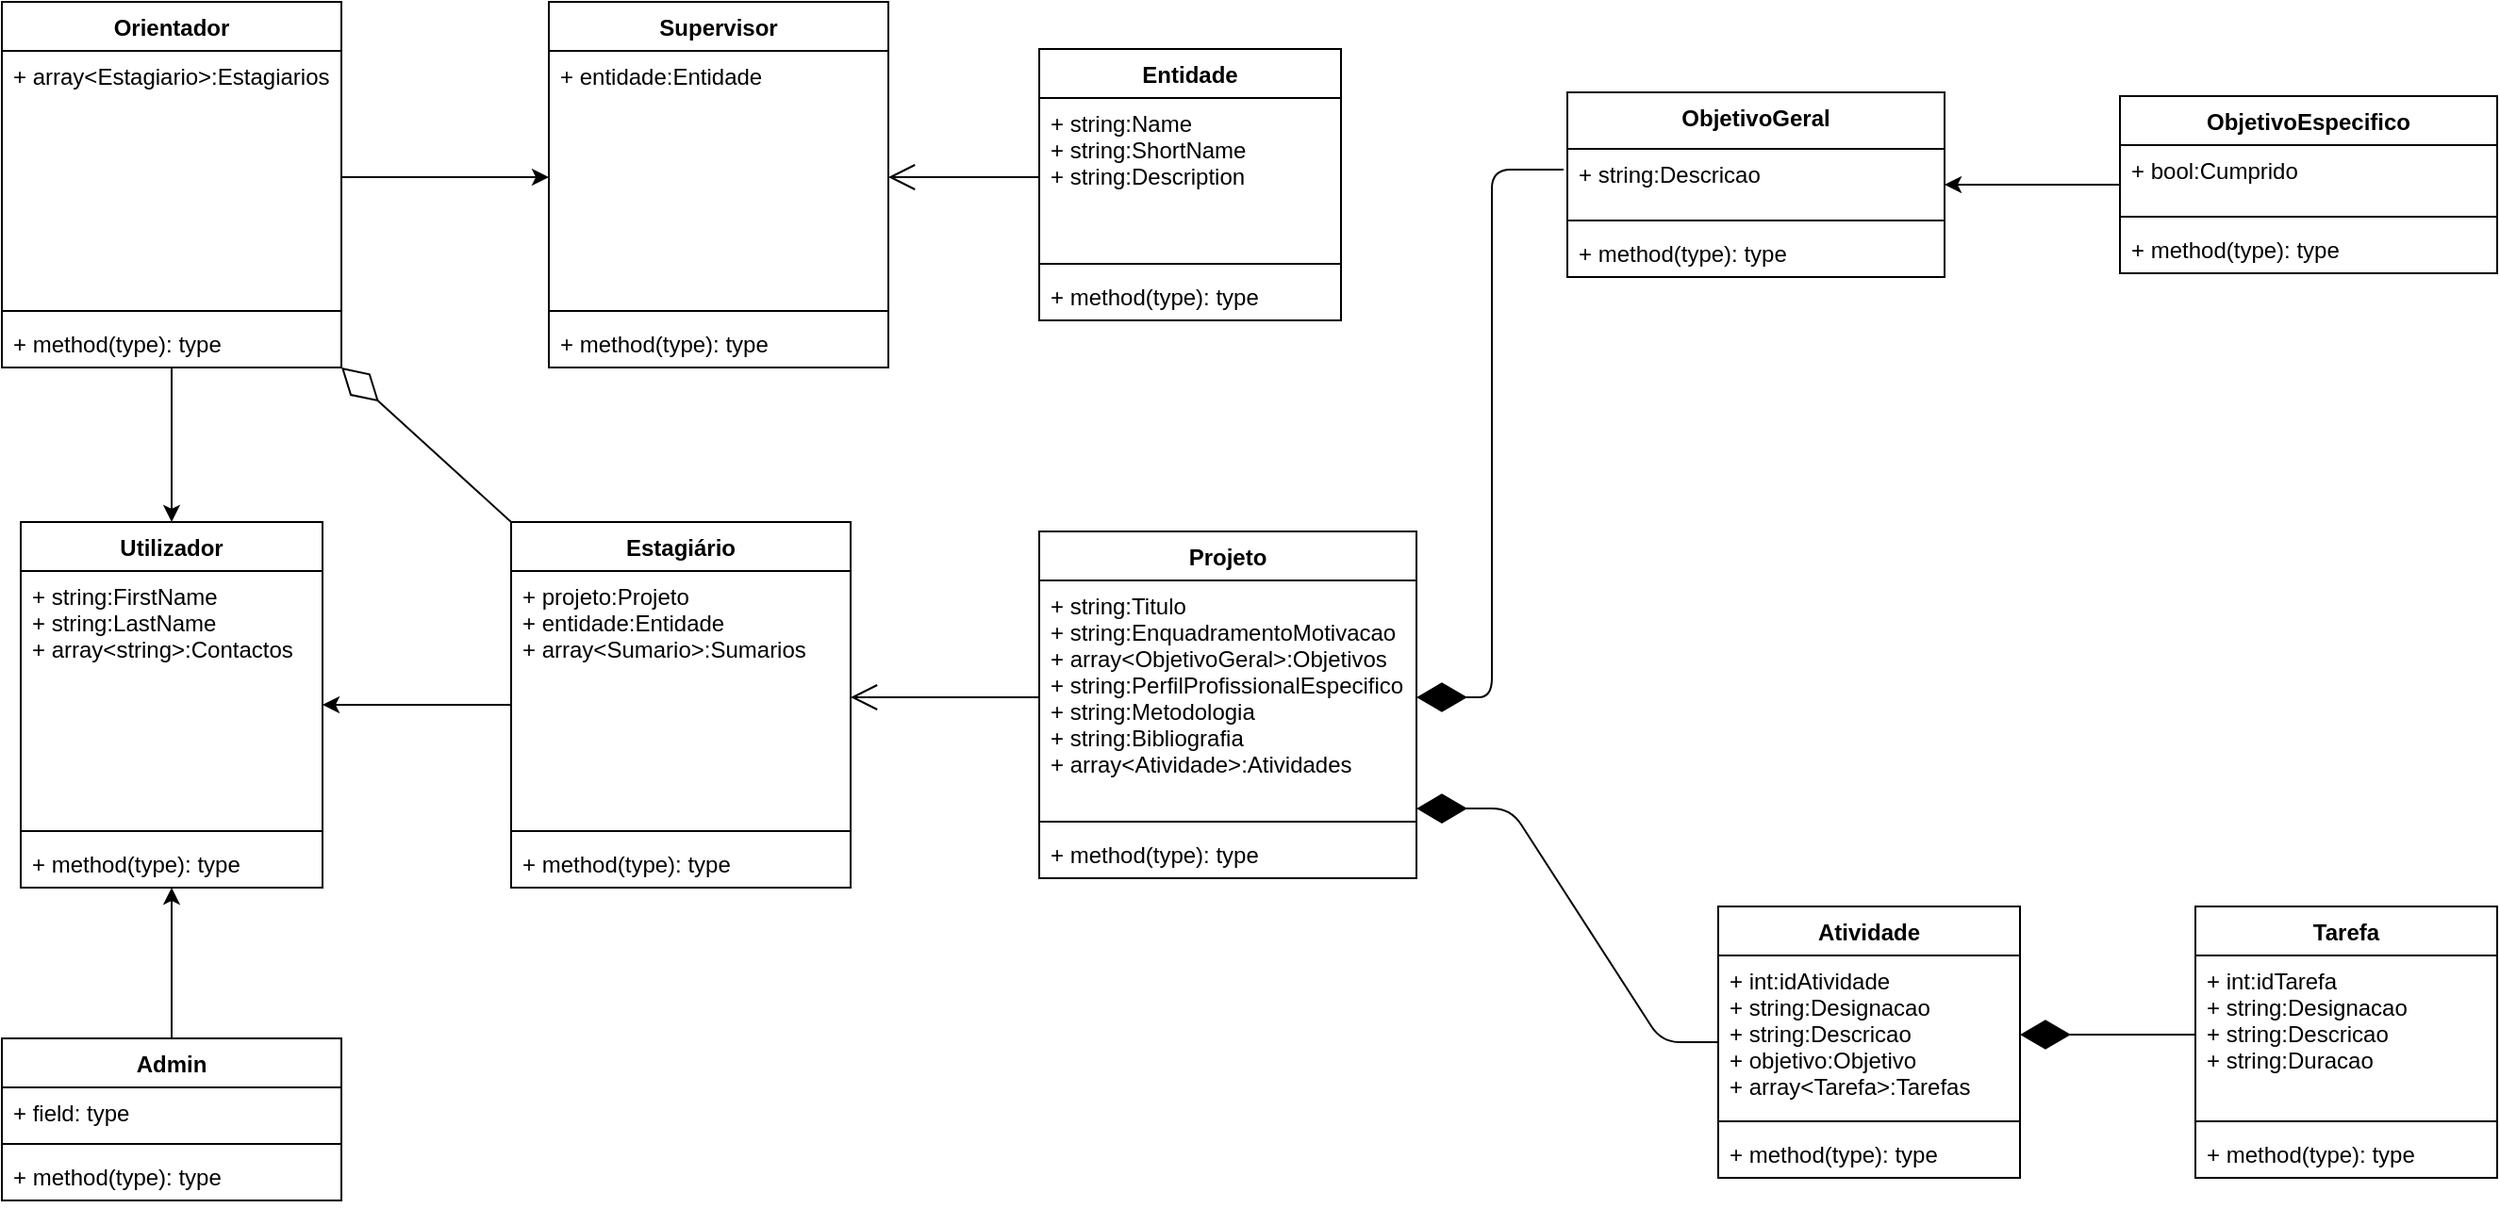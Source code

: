 <mxfile version="13.8.0" type="device"><diagram id="UTzRrUBdHlpDAepOmbyG" name="Page-1"><mxGraphModel dx="1662" dy="797" grid="1" gridSize="10" guides="1" tooltips="1" connect="1" arrows="1" fold="1" page="1" pageScale="1" pageWidth="827" pageHeight="1169" math="0" shadow="0"><root><mxCell id="0"/><mxCell id="1" parent="0"/><mxCell id="HbkX1wtmfrWM2JTnb59R-1" value="Utilizador" style="swimlane;fontStyle=1;align=center;verticalAlign=top;childLayout=stackLayout;horizontal=1;startSize=26;horizontalStack=0;resizeParent=1;resizeParentMax=0;resizeLast=0;collapsible=1;marginBottom=0;" parent="1" vertex="1"><mxGeometry x="70" y="356" width="160" height="194" as="geometry"/></mxCell><mxCell id="HbkX1wtmfrWM2JTnb59R-2" value="+ string:FirstName&#xA;+ string:LastName&#xA;+ array&lt;string&gt;:Contactos&#xA;&#xA;" style="text;strokeColor=none;fillColor=none;align=left;verticalAlign=top;spacingLeft=4;spacingRight=4;overflow=hidden;rotatable=0;points=[[0,0.5],[1,0.5]];portConstraint=eastwest;" parent="HbkX1wtmfrWM2JTnb59R-1" vertex="1"><mxGeometry y="26" width="160" height="134" as="geometry"/></mxCell><mxCell id="HbkX1wtmfrWM2JTnb59R-3" value="" style="line;strokeWidth=1;fillColor=none;align=left;verticalAlign=middle;spacingTop=-1;spacingLeft=3;spacingRight=3;rotatable=0;labelPosition=right;points=[];portConstraint=eastwest;" parent="HbkX1wtmfrWM2JTnb59R-1" vertex="1"><mxGeometry y="160" width="160" height="8" as="geometry"/></mxCell><mxCell id="HbkX1wtmfrWM2JTnb59R-4" value="+ method(type): type" style="text;strokeColor=none;fillColor=none;align=left;verticalAlign=top;spacingLeft=4;spacingRight=4;overflow=hidden;rotatable=0;points=[[0,0.5],[1,0.5]];portConstraint=eastwest;" parent="HbkX1wtmfrWM2JTnb59R-1" vertex="1"><mxGeometry y="168" width="160" height="26" as="geometry"/></mxCell><mxCell id="484Vqte_0aY-zLC1-yI5-13" style="edgeStyle=orthogonalEdgeStyle;rounded=0;orthogonalLoop=1;jettySize=auto;html=1;exitX=0.5;exitY=1;exitDx=0;exitDy=0;entryX=0.5;entryY=0;entryDx=0;entryDy=0;" edge="1" parent="1" source="HbkX1wtmfrWM2JTnb59R-18" target="HbkX1wtmfrWM2JTnb59R-1"><mxGeometry relative="1" as="geometry"/></mxCell><mxCell id="HbkX1wtmfrWM2JTnb59R-18" value="Orientador" style="swimlane;fontStyle=1;align=center;verticalAlign=top;childLayout=stackLayout;horizontal=1;startSize=26;horizontalStack=0;resizeParent=1;resizeParentMax=0;resizeLast=0;collapsible=1;marginBottom=0;" parent="1" vertex="1"><mxGeometry x="60" y="80" width="180" height="194" as="geometry"/></mxCell><mxCell id="HbkX1wtmfrWM2JTnb59R-19" value="+ array&lt;Estagiario&gt;:Estagiarios" style="text;strokeColor=none;fillColor=none;align=left;verticalAlign=top;spacingLeft=4;spacingRight=4;overflow=hidden;rotatable=0;points=[[0,0.5],[1,0.5]];portConstraint=eastwest;" parent="HbkX1wtmfrWM2JTnb59R-18" vertex="1"><mxGeometry y="26" width="180" height="134" as="geometry"/></mxCell><mxCell id="HbkX1wtmfrWM2JTnb59R-20" value="" style="line;strokeWidth=1;fillColor=none;align=left;verticalAlign=middle;spacingTop=-1;spacingLeft=3;spacingRight=3;rotatable=0;labelPosition=right;points=[];portConstraint=eastwest;" parent="HbkX1wtmfrWM2JTnb59R-18" vertex="1"><mxGeometry y="160" width="180" height="8" as="geometry"/></mxCell><mxCell id="HbkX1wtmfrWM2JTnb59R-21" value="+ method(type): type" style="text;strokeColor=none;fillColor=none;align=left;verticalAlign=top;spacingLeft=4;spacingRight=4;overflow=hidden;rotatable=0;points=[[0,0.5],[1,0.5]];portConstraint=eastwest;" parent="HbkX1wtmfrWM2JTnb59R-18" vertex="1"><mxGeometry y="168" width="180" height="26" as="geometry"/></mxCell><mxCell id="484Vqte_0aY-zLC1-yI5-17" style="edgeStyle=orthogonalEdgeStyle;rounded=0;orthogonalLoop=1;jettySize=auto;html=1;entryX=0.5;entryY=1;entryDx=0;entryDy=0;" edge="1" parent="1" source="484Vqte_0aY-zLC1-yI5-1" target="HbkX1wtmfrWM2JTnb59R-1"><mxGeometry relative="1" as="geometry"/></mxCell><mxCell id="484Vqte_0aY-zLC1-yI5-1" value="Admin" style="swimlane;fontStyle=1;align=center;verticalAlign=top;childLayout=stackLayout;horizontal=1;startSize=26;horizontalStack=0;resizeParent=1;resizeParentMax=0;resizeLast=0;collapsible=1;marginBottom=0;" vertex="1" parent="1"><mxGeometry x="60" y="630" width="180" height="86" as="geometry"/></mxCell><mxCell id="484Vqte_0aY-zLC1-yI5-2" value="+ field: type" style="text;strokeColor=none;fillColor=none;align=left;verticalAlign=top;spacingLeft=4;spacingRight=4;overflow=hidden;rotatable=0;points=[[0,0.5],[1,0.5]];portConstraint=eastwest;" vertex="1" parent="484Vqte_0aY-zLC1-yI5-1"><mxGeometry y="26" width="180" height="26" as="geometry"/></mxCell><mxCell id="484Vqte_0aY-zLC1-yI5-3" value="" style="line;strokeWidth=1;fillColor=none;align=left;verticalAlign=middle;spacingTop=-1;spacingLeft=3;spacingRight=3;rotatable=0;labelPosition=right;points=[];portConstraint=eastwest;" vertex="1" parent="484Vqte_0aY-zLC1-yI5-1"><mxGeometry y="52" width="180" height="8" as="geometry"/></mxCell><mxCell id="484Vqte_0aY-zLC1-yI5-4" value="+ method(type): type" style="text;strokeColor=none;fillColor=none;align=left;verticalAlign=top;spacingLeft=4;spacingRight=4;overflow=hidden;rotatable=0;points=[[0,0.5],[1,0.5]];portConstraint=eastwest;" vertex="1" parent="484Vqte_0aY-zLC1-yI5-1"><mxGeometry y="60" width="180" height="26" as="geometry"/></mxCell><mxCell id="484Vqte_0aY-zLC1-yI5-15" style="edgeStyle=orthogonalEdgeStyle;rounded=0;orthogonalLoop=1;jettySize=auto;html=1;" edge="1" parent="1" source="HbkX1wtmfrWM2JTnb59R-19" target="HbkX1wtmfrWM2JTnb59R-40"><mxGeometry relative="1" as="geometry"/></mxCell><mxCell id="HbkX1wtmfrWM2JTnb59R-22" value="Entidade" style="swimlane;fontStyle=1;align=center;verticalAlign=top;childLayout=stackLayout;horizontal=1;startSize=26;horizontalStack=0;resizeParent=1;resizeParentMax=0;resizeLast=0;collapsible=1;marginBottom=0;" parent="1" vertex="1"><mxGeometry x="610" y="105" width="160" height="144" as="geometry"/></mxCell><mxCell id="HbkX1wtmfrWM2JTnb59R-23" value="+ string:Name&#xA;+ string:ShortName&#xA;+ string:Description" style="text;strokeColor=none;fillColor=none;align=left;verticalAlign=top;spacingLeft=4;spacingRight=4;overflow=hidden;rotatable=0;points=[[0,0.5],[1,0.5]];portConstraint=eastwest;" parent="HbkX1wtmfrWM2JTnb59R-22" vertex="1"><mxGeometry y="26" width="160" height="84" as="geometry"/></mxCell><mxCell id="HbkX1wtmfrWM2JTnb59R-24" value="" style="line;strokeWidth=1;fillColor=none;align=left;verticalAlign=middle;spacingTop=-1;spacingLeft=3;spacingRight=3;rotatable=0;labelPosition=right;points=[];portConstraint=eastwest;" parent="HbkX1wtmfrWM2JTnb59R-22" vertex="1"><mxGeometry y="110" width="160" height="8" as="geometry"/></mxCell><mxCell id="HbkX1wtmfrWM2JTnb59R-25" value="+ method(type): type" style="text;strokeColor=none;fillColor=none;align=left;verticalAlign=top;spacingLeft=4;spacingRight=4;overflow=hidden;rotatable=0;points=[[0,0.5],[1,0.5]];portConstraint=eastwest;" parent="HbkX1wtmfrWM2JTnb59R-22" vertex="1"><mxGeometry y="118" width="160" height="26" as="geometry"/></mxCell><mxCell id="484Vqte_0aY-zLC1-yI5-16" value="" style="endArrow=open;endFill=1;endSize=12;html=1;exitX=0;exitY=0.5;exitDx=0;exitDy=0;entryX=1;entryY=0.5;entryDx=0;entryDy=0;" edge="1" parent="1" source="HbkX1wtmfrWM2JTnb59R-23" target="HbkX1wtmfrWM2JTnb59R-40"><mxGeometry width="160" relative="1" as="geometry"><mxPoint x="410" y="390" as="sourcePoint"/><mxPoint x="570" y="390" as="targetPoint"/></mxGeometry></mxCell><mxCell id="HbkX1wtmfrWM2JTnb59R-39" value="Supervisor" style="swimlane;fontStyle=1;align=center;verticalAlign=top;childLayout=stackLayout;horizontal=1;startSize=26;horizontalStack=0;resizeParent=1;resizeParentMax=0;resizeLast=0;collapsible=1;marginBottom=0;" parent="1" vertex="1"><mxGeometry x="350" y="80" width="180" height="194" as="geometry"/></mxCell><mxCell id="HbkX1wtmfrWM2JTnb59R-40" value="+ entidade:Entidade&#xA;" style="text;strokeColor=none;fillColor=none;align=left;verticalAlign=top;spacingLeft=4;spacingRight=4;overflow=hidden;rotatable=0;points=[[0,0.5],[1,0.5]];portConstraint=eastwest;" parent="HbkX1wtmfrWM2JTnb59R-39" vertex="1"><mxGeometry y="26" width="180" height="134" as="geometry"/></mxCell><mxCell id="HbkX1wtmfrWM2JTnb59R-41" value="" style="line;strokeWidth=1;fillColor=none;align=left;verticalAlign=middle;spacingTop=-1;spacingLeft=3;spacingRight=3;rotatable=0;labelPosition=right;points=[];portConstraint=eastwest;" parent="HbkX1wtmfrWM2JTnb59R-39" vertex="1"><mxGeometry y="160" width="180" height="8" as="geometry"/></mxCell><mxCell id="HbkX1wtmfrWM2JTnb59R-42" value="+ method(type): type" style="text;strokeColor=none;fillColor=none;align=left;verticalAlign=top;spacingLeft=4;spacingRight=4;overflow=hidden;rotatable=0;points=[[0,0.5],[1,0.5]];portConstraint=eastwest;" parent="HbkX1wtmfrWM2JTnb59R-39" vertex="1"><mxGeometry y="168" width="180" height="26" as="geometry"/></mxCell><mxCell id="484Vqte_0aY-zLC1-yI5-18" style="edgeStyle=orthogonalEdgeStyle;rounded=0;orthogonalLoop=1;jettySize=auto;html=1;exitX=0;exitY=0.5;exitDx=0;exitDy=0;entryX=1;entryY=0.5;entryDx=0;entryDy=0;" edge="1" parent="1" source="HbkX1wtmfrWM2JTnb59R-14" target="HbkX1wtmfrWM2JTnb59R-1"><mxGeometry relative="1" as="geometry"/></mxCell><mxCell id="HbkX1wtmfrWM2JTnb59R-14" value="Estagiário" style="swimlane;fontStyle=1;align=center;verticalAlign=top;childLayout=stackLayout;horizontal=1;startSize=26;horizontalStack=0;resizeParent=1;resizeParentMax=0;resizeLast=0;collapsible=1;marginBottom=0;" parent="1" vertex="1"><mxGeometry x="330" y="356" width="180" height="194" as="geometry"/></mxCell><mxCell id="HbkX1wtmfrWM2JTnb59R-15" value="+ projeto:Projeto&#xA;+ entidade:Entidade&#xA;+ array&lt;Sumario&gt;:Sumarios" style="text;strokeColor=none;fillColor=none;align=left;verticalAlign=top;spacingLeft=4;spacingRight=4;overflow=hidden;rotatable=0;points=[[0,0.5],[1,0.5]];portConstraint=eastwest;" parent="HbkX1wtmfrWM2JTnb59R-14" vertex="1"><mxGeometry y="26" width="180" height="134" as="geometry"/></mxCell><mxCell id="HbkX1wtmfrWM2JTnb59R-16" value="" style="line;strokeWidth=1;fillColor=none;align=left;verticalAlign=middle;spacingTop=-1;spacingLeft=3;spacingRight=3;rotatable=0;labelPosition=right;points=[];portConstraint=eastwest;" parent="HbkX1wtmfrWM2JTnb59R-14" vertex="1"><mxGeometry y="160" width="180" height="8" as="geometry"/></mxCell><mxCell id="HbkX1wtmfrWM2JTnb59R-17" value="+ method(type): type" style="text;strokeColor=none;fillColor=none;align=left;verticalAlign=top;spacingLeft=4;spacingRight=4;overflow=hidden;rotatable=0;points=[[0,0.5],[1,0.5]];portConstraint=eastwest;" parent="HbkX1wtmfrWM2JTnb59R-14" vertex="1"><mxGeometry y="168" width="180" height="26" as="geometry"/></mxCell><mxCell id="HbkX1wtmfrWM2JTnb59R-47" value="Tarefa" style="swimlane;fontStyle=1;align=center;verticalAlign=top;childLayout=stackLayout;horizontal=1;startSize=26;horizontalStack=0;resizeParent=1;resizeParentMax=0;resizeLast=0;collapsible=1;marginBottom=0;" parent="1" vertex="1"><mxGeometry x="1223" y="560" width="160" height="144" as="geometry"/></mxCell><mxCell id="HbkX1wtmfrWM2JTnb59R-48" value="+ int:idTarefa&#xA;+ string:Designacao&#xA;+ string:Descricao&#xA;+ string:Duracao&#xA;" style="text;strokeColor=none;fillColor=none;align=left;verticalAlign=top;spacingLeft=4;spacingRight=4;overflow=hidden;rotatable=0;points=[[0,0.5],[1,0.5]];portConstraint=eastwest;" parent="HbkX1wtmfrWM2JTnb59R-47" vertex="1"><mxGeometry y="26" width="160" height="84" as="geometry"/></mxCell><mxCell id="HbkX1wtmfrWM2JTnb59R-49" value="" style="line;strokeWidth=1;fillColor=none;align=left;verticalAlign=middle;spacingTop=-1;spacingLeft=3;spacingRight=3;rotatable=0;labelPosition=right;points=[];portConstraint=eastwest;" parent="HbkX1wtmfrWM2JTnb59R-47" vertex="1"><mxGeometry y="110" width="160" height="8" as="geometry"/></mxCell><mxCell id="HbkX1wtmfrWM2JTnb59R-50" value="+ method(type): type" style="text;strokeColor=none;fillColor=none;align=left;verticalAlign=top;spacingLeft=4;spacingRight=4;overflow=hidden;rotatable=0;points=[[0,0.5],[1,0.5]];portConstraint=eastwest;" parent="HbkX1wtmfrWM2JTnb59R-47" vertex="1"><mxGeometry y="118" width="160" height="26" as="geometry"/></mxCell><mxCell id="484Vqte_0aY-zLC1-yI5-20" style="edgeStyle=orthogonalEdgeStyle;rounded=0;orthogonalLoop=1;jettySize=auto;html=1;entryX=1;entryY=0.5;entryDx=0;entryDy=0;" edge="1" parent="1" source="HbkX1wtmfrWM2JTnb59R-34" target="HbkX1wtmfrWM2JTnb59R-26"><mxGeometry relative="1" as="geometry"/></mxCell><mxCell id="HbkX1wtmfrWM2JTnb59R-5" value="Projeto" style="swimlane;fontStyle=1;align=center;verticalAlign=top;childLayout=stackLayout;horizontal=1;startSize=26;horizontalStack=0;resizeParent=1;resizeParentMax=0;resizeLast=0;collapsible=1;marginBottom=0;" parent="1" vertex="1"><mxGeometry x="610" y="361" width="200" height="184" as="geometry"/></mxCell><mxCell id="HbkX1wtmfrWM2JTnb59R-6" value="+ string:Titulo&#xA;+ string:EnquadramentoMotivacao&#xA;+ array&lt;ObjetivoGeral&gt;:Objetivos&#xA;+ string:PerfilProfissionalEspecifico&#xA;+ string:Metodologia&#xA;+ string:Bibliografia&#xA;+ array&lt;Atividade&gt;:Atividades&#xA;&#xA;" style="text;strokeColor=none;fillColor=none;align=left;verticalAlign=top;spacingLeft=4;spacingRight=4;overflow=hidden;rotatable=0;points=[[0,0.5],[1,0.5]];portConstraint=eastwest;" parent="HbkX1wtmfrWM2JTnb59R-5" vertex="1"><mxGeometry y="26" width="200" height="124" as="geometry"/></mxCell><mxCell id="HbkX1wtmfrWM2JTnb59R-7" value="" style="line;strokeWidth=1;fillColor=none;align=left;verticalAlign=middle;spacingTop=-1;spacingLeft=3;spacingRight=3;rotatable=0;labelPosition=right;points=[];portConstraint=eastwest;" parent="HbkX1wtmfrWM2JTnb59R-5" vertex="1"><mxGeometry y="150" width="200" height="8" as="geometry"/></mxCell><mxCell id="HbkX1wtmfrWM2JTnb59R-8" value="+ method(type): type" style="text;strokeColor=none;fillColor=none;align=left;verticalAlign=top;spacingLeft=4;spacingRight=4;overflow=hidden;rotatable=0;points=[[0,0.5],[1,0.5]];portConstraint=eastwest;" parent="HbkX1wtmfrWM2JTnb59R-5" vertex="1"><mxGeometry y="158" width="200" height="26" as="geometry"/></mxCell><mxCell id="484Vqte_0aY-zLC1-yI5-19" value="" style="endArrow=open;endFill=1;endSize=12;html=1;exitX=0;exitY=0.5;exitDx=0;exitDy=0;entryX=1;entryY=0.5;entryDx=0;entryDy=0;" edge="1" parent="1" source="HbkX1wtmfrWM2JTnb59R-6" target="HbkX1wtmfrWM2JTnb59R-15"><mxGeometry width="160" relative="1" as="geometry"><mxPoint x="790" y="480" as="sourcePoint"/><mxPoint x="950" y="480" as="targetPoint"/></mxGeometry></mxCell><mxCell id="HbkX1wtmfrWM2JTnb59R-34" value="ObjetivoEspecifico" style="swimlane;fontStyle=1;align=center;verticalAlign=top;childLayout=stackLayout;horizontal=1;startSize=26;horizontalStack=0;resizeParent=1;resizeParentMax=0;resizeLast=0;collapsible=1;marginBottom=0;" parent="1" vertex="1"><mxGeometry x="1183" y="130" width="200" height="94" as="geometry"/></mxCell><mxCell id="HbkX1wtmfrWM2JTnb59R-35" value="+ bool:Cumprido" style="text;strokeColor=none;fillColor=none;align=left;verticalAlign=top;spacingLeft=4;spacingRight=4;overflow=hidden;rotatable=0;points=[[0,0.5],[1,0.5]];portConstraint=eastwest;" parent="HbkX1wtmfrWM2JTnb59R-34" vertex="1"><mxGeometry y="26" width="200" height="34" as="geometry"/></mxCell><mxCell id="HbkX1wtmfrWM2JTnb59R-36" value="" style="line;strokeWidth=1;fillColor=none;align=left;verticalAlign=middle;spacingTop=-1;spacingLeft=3;spacingRight=3;rotatable=0;labelPosition=right;points=[];portConstraint=eastwest;" parent="HbkX1wtmfrWM2JTnb59R-34" vertex="1"><mxGeometry y="60" width="200" height="8" as="geometry"/></mxCell><mxCell id="HbkX1wtmfrWM2JTnb59R-37" value="+ method(type): type" style="text;strokeColor=none;fillColor=none;align=left;verticalAlign=top;spacingLeft=4;spacingRight=4;overflow=hidden;rotatable=0;points=[[0,0.5],[1,0.5]];portConstraint=eastwest;" parent="HbkX1wtmfrWM2JTnb59R-34" vertex="1"><mxGeometry y="68" width="200" height="26" as="geometry"/></mxCell><mxCell id="HbkX1wtmfrWM2JTnb59R-26" value="ObjetivoGeral" style="swimlane;fontStyle=1;align=center;verticalAlign=top;childLayout=stackLayout;horizontal=1;startSize=30;horizontalStack=0;resizeParent=1;resizeParentMax=0;resizeLast=0;collapsible=1;marginBottom=0;" parent="1" vertex="1"><mxGeometry x="890" y="128" width="200" height="98" as="geometry"/></mxCell><mxCell id="HbkX1wtmfrWM2JTnb59R-27" value="+ string:Descricao&#xA;" style="text;strokeColor=none;fillColor=none;align=left;verticalAlign=top;spacingLeft=4;spacingRight=4;overflow=hidden;rotatable=0;points=[[0,0.5],[1,0.5]];portConstraint=eastwest;" parent="HbkX1wtmfrWM2JTnb59R-26" vertex="1"><mxGeometry y="30" width="200" height="34" as="geometry"/></mxCell><mxCell id="HbkX1wtmfrWM2JTnb59R-28" value="" style="line;strokeWidth=1;fillColor=none;align=left;verticalAlign=middle;spacingTop=-1;spacingLeft=3;spacingRight=3;rotatable=0;labelPosition=right;points=[];portConstraint=eastwest;" parent="HbkX1wtmfrWM2JTnb59R-26" vertex="1"><mxGeometry y="64" width="200" height="8" as="geometry"/></mxCell><mxCell id="HbkX1wtmfrWM2JTnb59R-29" value="+ method(type): type" style="text;strokeColor=none;fillColor=none;align=left;verticalAlign=top;spacingLeft=4;spacingRight=4;overflow=hidden;rotatable=0;points=[[0,0.5],[1,0.5]];portConstraint=eastwest;" parent="HbkX1wtmfrWM2JTnb59R-26" vertex="1"><mxGeometry y="72" width="200" height="26" as="geometry"/></mxCell><mxCell id="484Vqte_0aY-zLC1-yI5-21" value="" style="endArrow=diamondThin;endFill=1;endSize=24;html=1;entryX=1;entryY=0.5;entryDx=0;entryDy=0;exitX=-0.01;exitY=0.324;exitDx=0;exitDy=0;exitPerimeter=0;" edge="1" parent="1" source="HbkX1wtmfrWM2JTnb59R-27" target="HbkX1wtmfrWM2JTnb59R-6"><mxGeometry width="160" relative="1" as="geometry"><mxPoint x="960" y="370" as="sourcePoint"/><mxPoint x="1120" y="370" as="targetPoint"/><Array as="points"><mxPoint x="850" y="169"/><mxPoint x="850" y="449"/></Array></mxGeometry></mxCell><mxCell id="HbkX1wtmfrWM2JTnb59R-43" value="Atividade" style="swimlane;fontStyle=1;align=center;verticalAlign=top;childLayout=stackLayout;horizontal=1;startSize=26;horizontalStack=0;resizeParent=1;resizeParentMax=0;resizeLast=0;collapsible=1;marginBottom=0;" parent="1" vertex="1"><mxGeometry x="970" y="560" width="160" height="144" as="geometry"/></mxCell><mxCell id="HbkX1wtmfrWM2JTnb59R-44" value="+ int:idAtividade&#xA;+ string:Designacao&#xA;+ string:Descricao&#xA;+ objetivo:Objetivo&#xA;+ array&lt;Tarefa&gt;:Tarefas&#xA;&#xA;&#xA;" style="text;strokeColor=none;fillColor=none;align=left;verticalAlign=top;spacingLeft=4;spacingRight=4;overflow=hidden;rotatable=0;points=[[0,0.5],[1,0.5]];portConstraint=eastwest;" parent="HbkX1wtmfrWM2JTnb59R-43" vertex="1"><mxGeometry y="26" width="160" height="84" as="geometry"/></mxCell><mxCell id="HbkX1wtmfrWM2JTnb59R-45" value="" style="line;strokeWidth=1;fillColor=none;align=left;verticalAlign=middle;spacingTop=-1;spacingLeft=3;spacingRight=3;rotatable=0;labelPosition=right;points=[];portConstraint=eastwest;" parent="HbkX1wtmfrWM2JTnb59R-43" vertex="1"><mxGeometry y="110" width="160" height="8" as="geometry"/></mxCell><mxCell id="HbkX1wtmfrWM2JTnb59R-46" value="+ method(type): type" style="text;strokeColor=none;fillColor=none;align=left;verticalAlign=top;spacingLeft=4;spacingRight=4;overflow=hidden;rotatable=0;points=[[0,0.5],[1,0.5]];portConstraint=eastwest;" parent="HbkX1wtmfrWM2JTnb59R-43" vertex="1"><mxGeometry y="118" width="160" height="26" as="geometry"/></mxCell><mxCell id="484Vqte_0aY-zLC1-yI5-22" value="" style="endArrow=diamondThin;endFill=1;endSize=24;html=1;entryX=1;entryY=0.5;entryDx=0;entryDy=0;exitX=0;exitY=0.5;exitDx=0;exitDy=0;" edge="1" parent="1" source="HbkX1wtmfrWM2JTnb59R-48" target="HbkX1wtmfrWM2JTnb59R-44"><mxGeometry width="160" relative="1" as="geometry"><mxPoint x="730" y="400" as="sourcePoint"/><mxPoint x="890" y="400" as="targetPoint"/></mxGeometry></mxCell><mxCell id="484Vqte_0aY-zLC1-yI5-23" value="" style="endArrow=diamondThin;endFill=1;endSize=24;html=1;entryX=1;entryY=0.976;entryDx=0;entryDy=0;entryPerimeter=0;exitX=0;exitY=0.5;exitDx=0;exitDy=0;" edge="1" parent="1" source="HbkX1wtmfrWM2JTnb59R-43" target="HbkX1wtmfrWM2JTnb59R-6"><mxGeometry width="160" relative="1" as="geometry"><mxPoint x="730" y="400" as="sourcePoint"/><mxPoint x="890" y="400" as="targetPoint"/><Array as="points"><mxPoint x="940" y="632"/><mxPoint x="860" y="508"/></Array></mxGeometry></mxCell><mxCell id="484Vqte_0aY-zLC1-yI5-24" value="" style="endArrow=diamondThin;endFill=0;endSize=24;html=1;entryX=1;entryY=1;entryDx=0;entryDy=0;exitX=0;exitY=0;exitDx=0;exitDy=0;" edge="1" parent="1" source="HbkX1wtmfrWM2JTnb59R-14" target="HbkX1wtmfrWM2JTnb59R-18"><mxGeometry width="160" relative="1" as="geometry"><mxPoint x="700" y="400" as="sourcePoint"/><mxPoint x="860" y="400" as="targetPoint"/></mxGeometry></mxCell></root></mxGraphModel></diagram></mxfile>